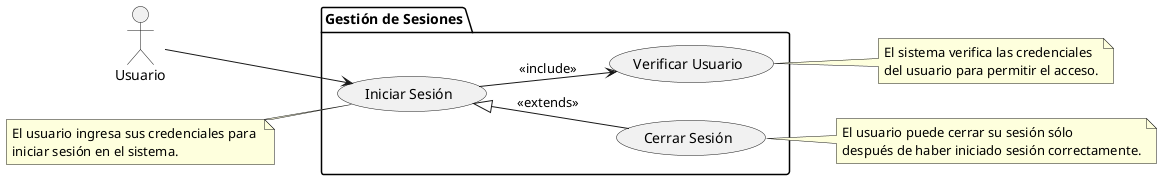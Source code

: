 @startuml casosdeuso
left to right direction
actor Usuario

package "Gestión de Sesiones" as login {
  usecase "Iniciar Sesión" as IniciarSesion
  usecase "Verificar Usuario" as VerificarUsuario
  usecase "Cerrar Sesión" as CerrarSesion
}

Usuario --> IniciarSesion
IniciarSesion --> VerificarUsuario : <<include>>
IniciarSesion <|-- CerrarSesion : <<extends>>

note right of VerificarUsuario
  El sistema verifica las credenciales 
  del usuario para permitir el acceso.
end note

note left of IniciarSesion
  El usuario ingresa sus credenciales para 
  iniciar sesión en el sistema.
end note

note right of CerrarSesion
  El usuario puede cerrar su sesión sólo 
  después de haber iniciado sesión correctamente.
end note

@enduml
